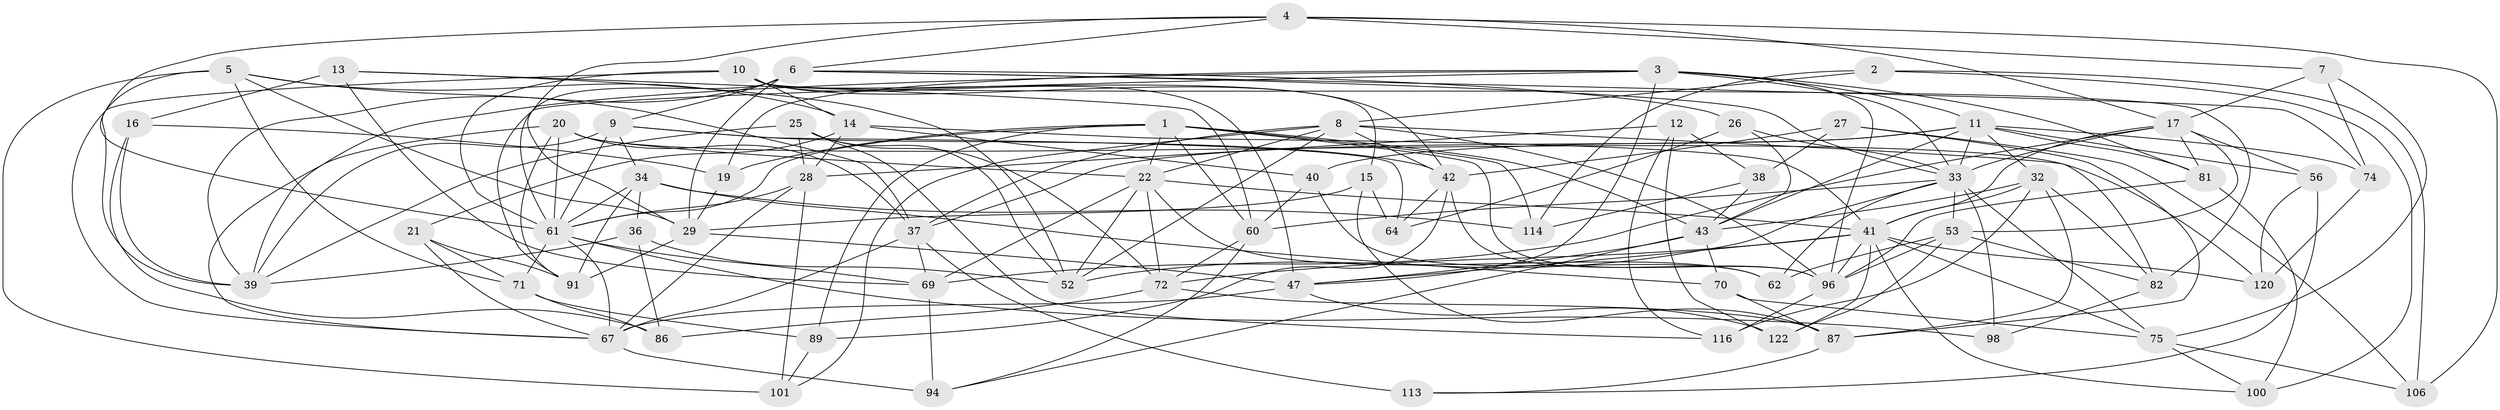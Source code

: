 // original degree distribution, {4: 1.0}
// Generated by graph-tools (version 1.1) at 2025/16/03/09/25 04:16:38]
// undirected, 69 vertices, 195 edges
graph export_dot {
graph [start="1"]
  node [color=gray90,style=filled];
  1 [super="+48+63"];
  2;
  3 [super="+103+95"];
  4 [super="+18"];
  5 [super="+31"];
  6 [super="+66+99"];
  7;
  8 [super="+24"];
  9 [super="+59"];
  10 [super="+130+88"];
  11 [super="+35+77"];
  12;
  13;
  14 [super="+68"];
  15;
  16;
  17 [super="+135+54"];
  19;
  20 [super="+55"];
  21;
  22 [super="+23"];
  25 [super="+139"];
  26;
  27;
  28 [super="+30"];
  29 [super="+138+57"];
  32 [super="+112"];
  33 [super="+92+123+118+90"];
  34 [super="+44"];
  36;
  37 [super="+85"];
  38;
  39 [super="+115+65"];
  40;
  41 [super="+45+76+49"];
  42 [super="+111+124"];
  43 [super="+84+125"];
  47 [super="+51+50"];
  52 [super="+131"];
  53 [super="+128"];
  56;
  60 [super="+110"];
  61 [super="+134+83+80"];
  62;
  64;
  67 [super="+78+126"];
  69 [super="+97"];
  70;
  71 [super="+132"];
  72 [super="+73"];
  74;
  75 [super="+79"];
  81 [super="+108"];
  82 [super="+104"];
  86;
  87 [super="+133"];
  89;
  91 [super="+121"];
  94;
  96 [super="+107"];
  98;
  100;
  101;
  106;
  113;
  114;
  116;
  120;
  122;
  1 -- 89;
  1 -- 19;
  1 -- 22;
  1 -- 60;
  1 -- 114;
  1 -- 43;
  1 -- 61;
  1 -- 96;
  2 -- 106;
  2 -- 114;
  2 -- 100;
  2 -- 8;
  3 -- 39;
  3 -- 81;
  3 -- 91;
  3 -- 19;
  3 -- 96;
  3 -- 47;
  3 -- 11;
  3 -- 33;
  4 -- 106;
  4 -- 29;
  4 -- 7;
  4 -- 17;
  4 -- 61;
  4 -- 6;
  5 -- 14;
  5 -- 101;
  5 -- 71;
  5 -- 39;
  5 -- 37;
  5 -- 29;
  6 -- 29 [weight=3];
  6 -- 9;
  6 -- 39;
  6 -- 74;
  6 -- 26;
  6 -- 61;
  6 -- 33;
  7 -- 75;
  7 -- 74;
  7 -- 17;
  8 -- 96;
  8 -- 42 [weight=2];
  8 -- 101;
  8 -- 52;
  8 -- 37;
  8 -- 82 [weight=2];
  8 -- 22;
  9 -- 64;
  9 -- 34;
  9 -- 39;
  9 -- 42;
  9 -- 61;
  10 -- 14;
  10 -- 61 [weight=2];
  10 -- 82;
  10 -- 15;
  10 -- 67;
  10 -- 47;
  10 -- 42;
  11 -- 43;
  11 -- 32;
  11 -- 81 [weight=2];
  11 -- 40;
  11 -- 74;
  11 -- 33;
  11 -- 56;
  11 -- 37;
  12 -- 38;
  12 -- 122;
  12 -- 116;
  12 -- 28;
  13 -- 16;
  13 -- 69;
  13 -- 52;
  13 -- 60;
  14 -- 40;
  14 -- 41;
  14 -- 28;
  14 -- 21;
  15 -- 87;
  15 -- 64;
  15 -- 29;
  16 -- 86;
  16 -- 19;
  16 -- 39;
  17 -- 81;
  17 -- 33;
  17 -- 56;
  17 -- 41;
  17 -- 69;
  17 -- 53;
  19 -- 29;
  20 -- 22;
  20 -- 67;
  20 -- 120;
  20 -- 91;
  20 -- 37;
  20 -- 61;
  21 -- 71;
  21 -- 91;
  21 -- 67;
  22 -- 69;
  22 -- 52;
  22 -- 41;
  22 -- 72;
  22 -- 62;
  25 -- 116;
  25 -- 72;
  25 -- 52;
  25 -- 28;
  25 -- 39 [weight=2];
  26 -- 64;
  26 -- 43;
  26 -- 33;
  27 -- 42;
  27 -- 87;
  27 -- 38;
  27 -- 106;
  28 -- 101;
  28 -- 67;
  28 -- 61;
  29 -- 47;
  29 -- 91 [weight=2];
  32 -- 87;
  32 -- 43;
  32 -- 82;
  32 -- 116;
  32 -- 41;
  33 -- 75;
  33 -- 98 [weight=2];
  33 -- 52;
  33 -- 60;
  33 -- 62;
  33 -- 53;
  34 -- 36;
  34 -- 61;
  34 -- 70;
  34 -- 91;
  34 -- 114;
  36 -- 39;
  36 -- 86;
  36 -- 52;
  37 -- 113 [weight=2];
  37 -- 67;
  37 -- 69;
  38 -- 114;
  38 -- 43;
  40 -- 62;
  40 -- 60;
  41 -- 72;
  41 -- 120;
  41 -- 100;
  41 -- 47 [weight=2];
  41 -- 75;
  41 -- 122;
  41 -- 96;
  42 -- 64;
  42 -- 96;
  42 -- 89;
  43 -- 47;
  43 -- 70;
  43 -- 94;
  47 -- 122;
  47 -- 67;
  53 -- 62;
  53 -- 122;
  53 -- 82;
  53 -- 96;
  56 -- 120;
  56 -- 113;
  60 -- 94;
  60 -- 72;
  61 -- 98;
  61 -- 67;
  61 -- 69;
  61 -- 71 [weight=2];
  67 -- 94;
  69 -- 94;
  70 -- 75;
  70 -- 87;
  71 -- 89;
  71 -- 86;
  72 -- 86;
  72 -- 87;
  74 -- 120;
  75 -- 100;
  75 -- 106;
  81 -- 100;
  81 -- 96;
  82 -- 98;
  87 -- 113;
  89 -- 101;
  96 -- 116;
}
